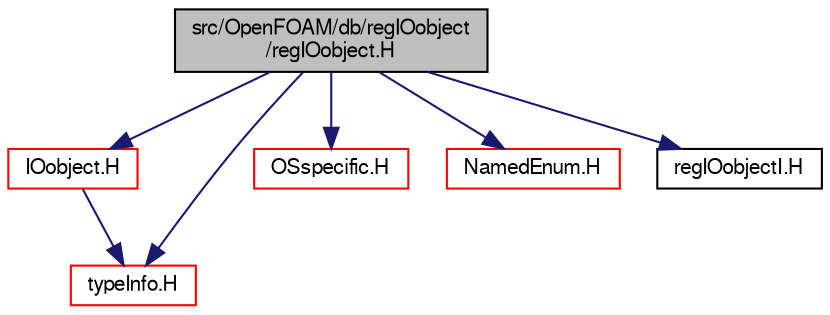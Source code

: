 digraph "src/OpenFOAM/db/regIOobject/regIOobject.H"
{
  bgcolor="transparent";
  edge [fontname="FreeSans",fontsize="10",labelfontname="FreeSans",labelfontsize="10"];
  node [fontname="FreeSans",fontsize="10",shape=record];
  Node0 [label="src/OpenFOAM/db/regIOobject\l/regIOobject.H",height=0.2,width=0.4,color="black", fillcolor="grey75", style="filled", fontcolor="black"];
  Node0 -> Node1 [color="midnightblue",fontsize="10",style="solid",fontname="FreeSans"];
  Node1 [label="IOobject.H",height=0.2,width=0.4,color="red",URL="$a08987.html"];
  Node1 -> Node16 [color="midnightblue",fontsize="10",style="solid",fontname="FreeSans"];
  Node16 [label="typeInfo.H",height=0.2,width=0.4,color="red",URL="$a09341.html"];
  Node0 -> Node16 [color="midnightblue",fontsize="10",style="solid",fontname="FreeSans"];
  Node0 -> Node49 [color="midnightblue",fontsize="10",style="solid",fontname="FreeSans"];
  Node49 [label="OSspecific.H",height=0.2,width=0.4,color="red",URL="$a10370.html",tooltip="Functions used by OpenFOAM that are specific to POSIX compliant operating systems and need to be repl..."];
  Node0 -> Node60 [color="midnightblue",fontsize="10",style="solid",fontname="FreeSans"];
  Node60 [label="NamedEnum.H",height=0.2,width=0.4,color="red",URL="$a08783.html"];
  Node0 -> Node66 [color="midnightblue",fontsize="10",style="solid",fontname="FreeSans"];
  Node66 [label="regIOobjectI.H",height=0.2,width=0.4,color="black",URL="$a09254.html"];
}
